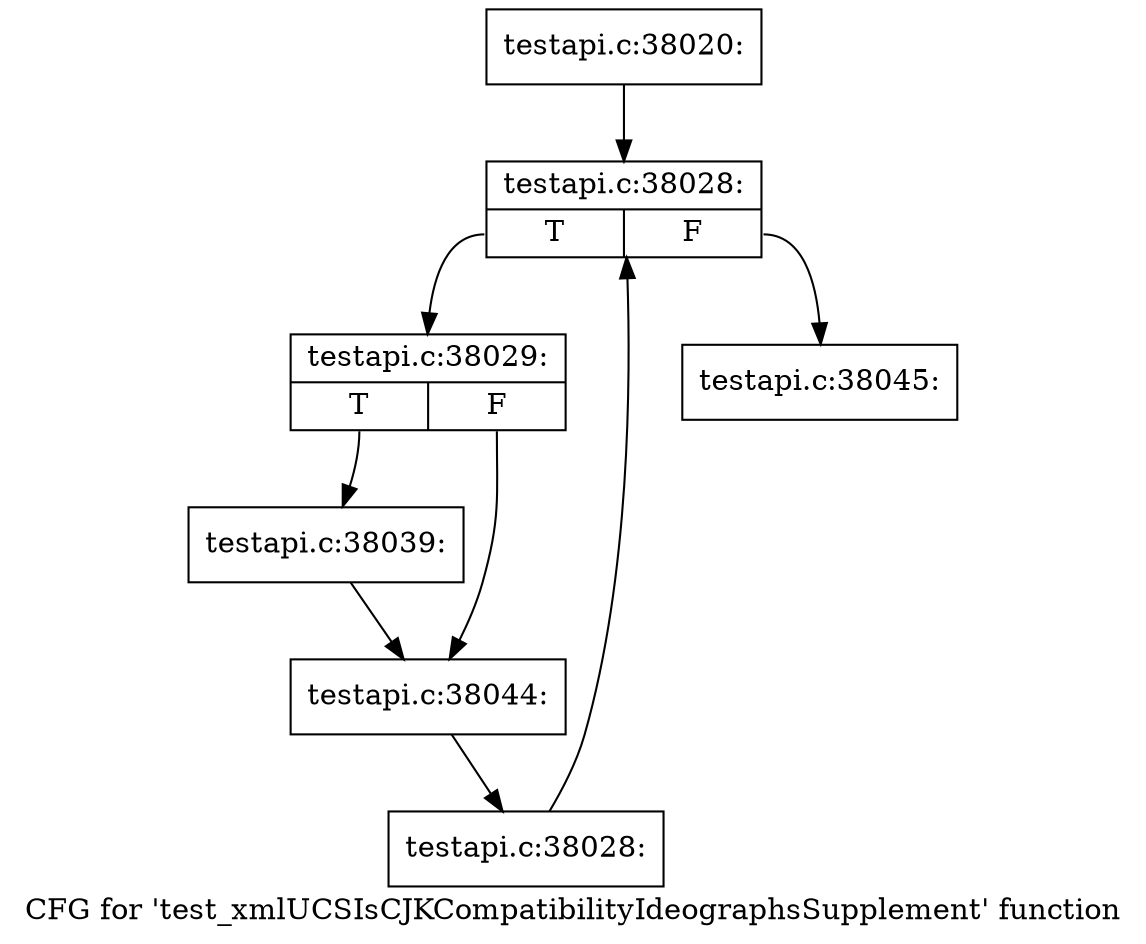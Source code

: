 digraph "CFG for 'test_xmlUCSIsCJKCompatibilityIdeographsSupplement' function" {
	label="CFG for 'test_xmlUCSIsCJKCompatibilityIdeographsSupplement' function";

	Node0x55d1040 [shape=record,label="{testapi.c:38020:}"];
	Node0x55d1040 -> Node0x55d8a90;
	Node0x55d8a90 [shape=record,label="{testapi.c:38028:|{<s0>T|<s1>F}}"];
	Node0x55d8a90:s0 -> Node0x55d8d70;
	Node0x55d8a90:s1 -> Node0x55d88f0;
	Node0x55d8d70 [shape=record,label="{testapi.c:38029:|{<s0>T|<s1>F}}"];
	Node0x55d8d70:s0 -> Node0x55d9be0;
	Node0x55d8d70:s1 -> Node0x55d9f10;
	Node0x55d9be0 [shape=record,label="{testapi.c:38039:}"];
	Node0x55d9be0 -> Node0x55d9f10;
	Node0x55d9f10 [shape=record,label="{testapi.c:38044:}"];
	Node0x55d9f10 -> Node0x55d8ce0;
	Node0x55d8ce0 [shape=record,label="{testapi.c:38028:}"];
	Node0x55d8ce0 -> Node0x55d8a90;
	Node0x55d88f0 [shape=record,label="{testapi.c:38045:}"];
}
